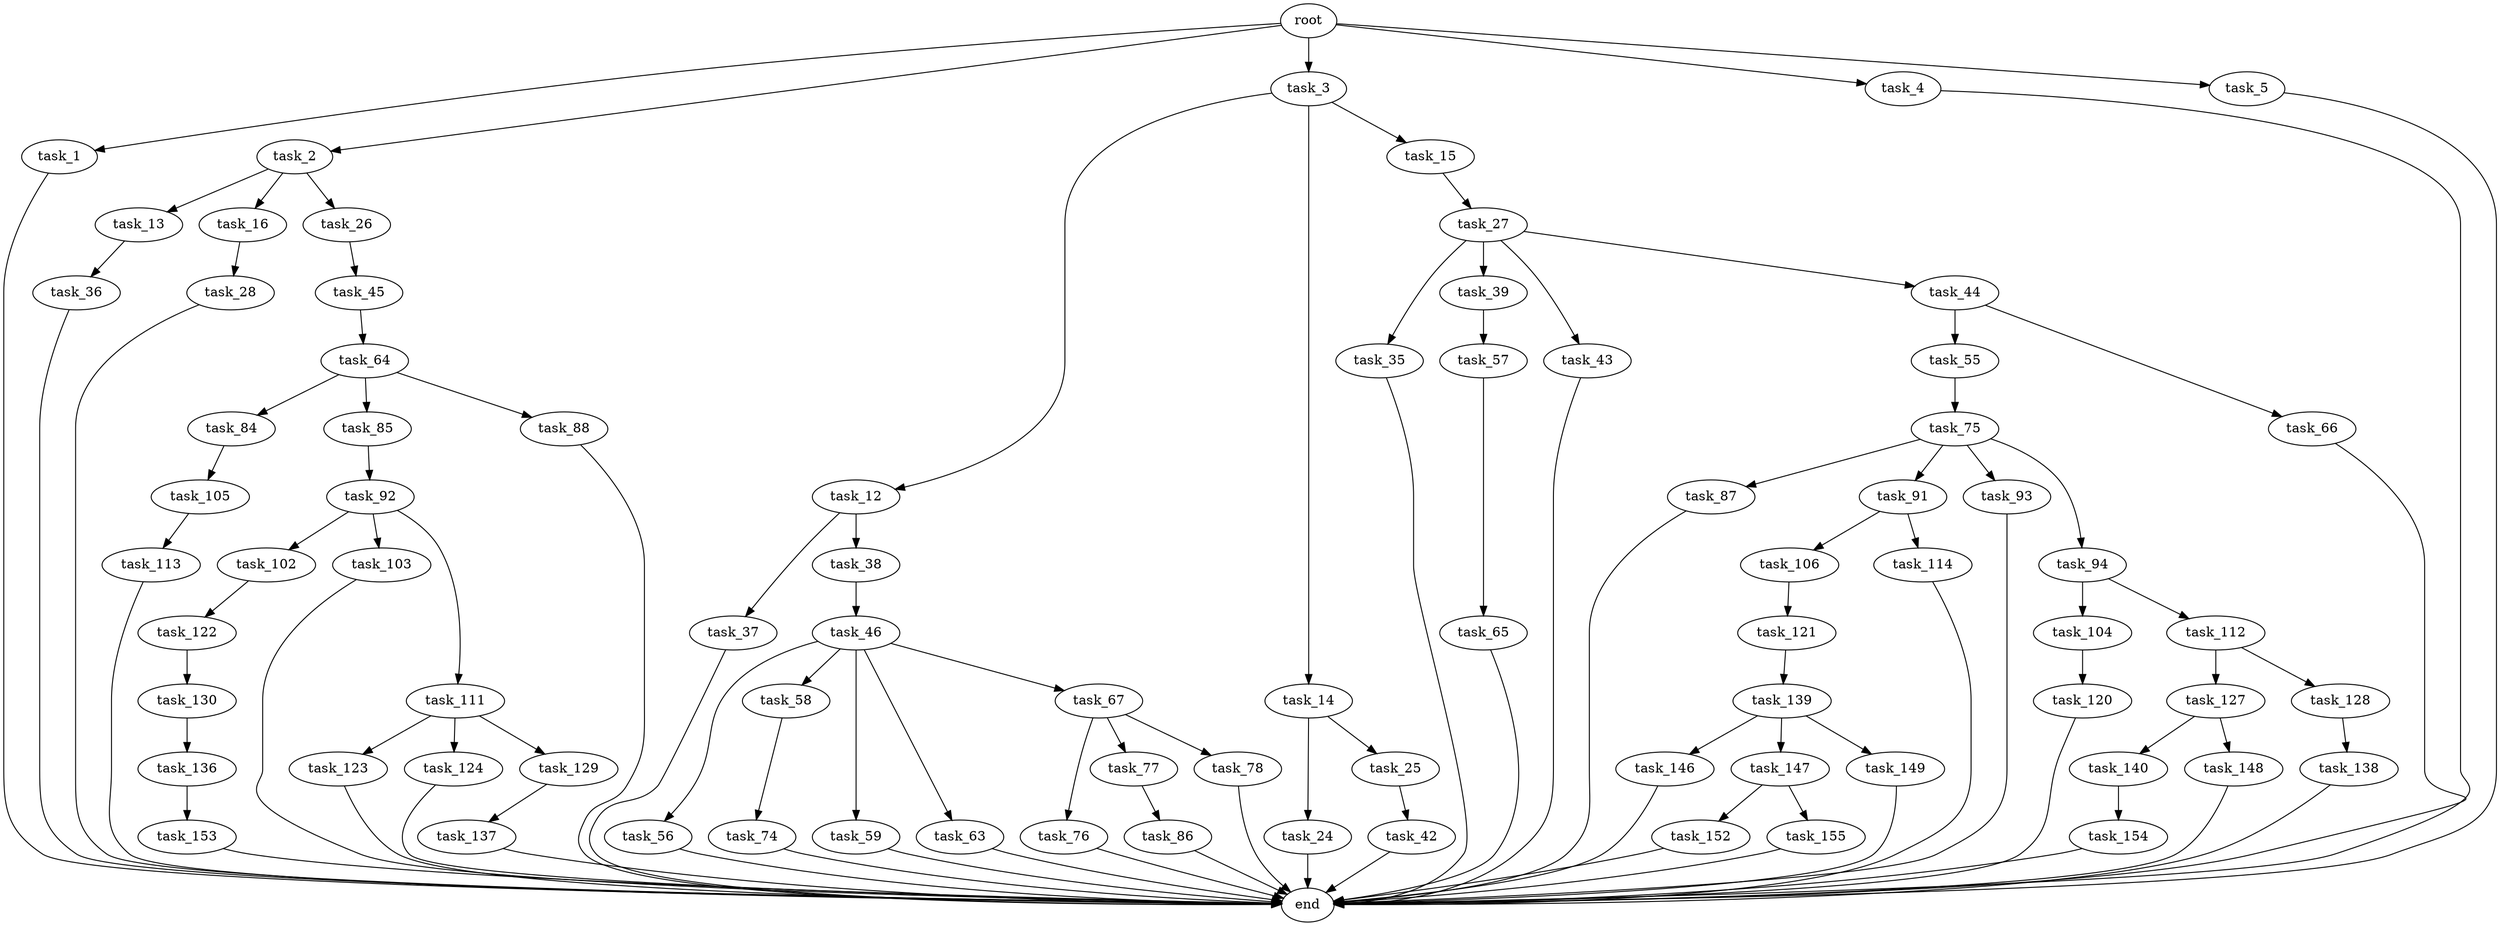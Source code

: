 digraph G {
  root [size="0.000000"];
  task_1 [size="4265444890.000000"];
  task_2 [size="549755813888.000000"];
  task_3 [size="41768927610.000000"];
  task_4 [size="151390307166.000000"];
  task_5 [size="231928233984.000000"];
  task_12 [size="8589934592.000000"];
  task_13 [size="4121093290.000000"];
  task_14 [size="1073741824000.000000"];
  task_15 [size="311396830117.000000"];
  task_16 [size="782757789696.000000"];
  task_24 [size="134217728000.000000"];
  task_25 [size="782757789696.000000"];
  task_26 [size="231928233984.000000"];
  task_27 [size="28991029248.000000"];
  task_28 [size="231928233984.000000"];
  task_35 [size="919971835.000000"];
  task_36 [size="1073741824000.000000"];
  task_37 [size="16999226476.000000"];
  task_38 [size="1612858064.000000"];
  task_39 [size="10822901442.000000"];
  task_42 [size="9705751810.000000"];
  task_43 [size="44535762723.000000"];
  task_44 [size="17115113533.000000"];
  task_45 [size="28991029248.000000"];
  task_46 [size="582926800172.000000"];
  task_55 [size="780891641821.000000"];
  task_56 [size="5069232077.000000"];
  task_57 [size="68719476736.000000"];
  task_58 [size="782757789696.000000"];
  task_59 [size="16680084158.000000"];
  task_63 [size="28049872507.000000"];
  task_64 [size="12234482794.000000"];
  task_65 [size="21973424779.000000"];
  task_66 [size="28991029248.000000"];
  task_67 [size="368293445632.000000"];
  task_74 [size="133793396340.000000"];
  task_75 [size="8589934592.000000"];
  task_76 [size="549755813888.000000"];
  task_77 [size="243537181181.000000"];
  task_78 [size="7326894964.000000"];
  task_84 [size="291371020726.000000"];
  task_85 [size="3855200616.000000"];
  task_86 [size="68719476736.000000"];
  task_87 [size="1073741824000.000000"];
  task_88 [size="368293445632.000000"];
  task_91 [size="231928233984.000000"];
  task_92 [size="28298409951.000000"];
  task_93 [size="40124248414.000000"];
  task_94 [size="549755813888.000000"];
  task_102 [size="549755813888.000000"];
  task_103 [size="5631276011.000000"];
  task_104 [size="22563286897.000000"];
  task_105 [size="3348044300.000000"];
  task_106 [size="6820554439.000000"];
  task_111 [size="6751741885.000000"];
  task_112 [size="231928233984.000000"];
  task_113 [size="68719476736.000000"];
  task_114 [size="28991029248.000000"];
  task_120 [size="549755813888.000000"];
  task_121 [size="17079366670.000000"];
  task_122 [size="6259994744.000000"];
  task_123 [size="1327060449.000000"];
  task_124 [size="1073741824000.000000"];
  task_127 [size="20177773349.000000"];
  task_128 [size="427656134542.000000"];
  task_129 [size="368293445632.000000"];
  task_130 [size="224964956693.000000"];
  task_136 [size="68719476736.000000"];
  task_137 [size="8589934592.000000"];
  task_138 [size="466704961.000000"];
  task_139 [size="24022537531.000000"];
  task_140 [size="622777995326.000000"];
  task_146 [size="42486382133.000000"];
  task_147 [size="68719476736.000000"];
  task_148 [size="6931500592.000000"];
  task_149 [size="368293445632.000000"];
  task_152 [size="134407651541.000000"];
  task_153 [size="19457102571.000000"];
  task_154 [size="28991029248.000000"];
  task_155 [size="19346729764.000000"];
  end [size="0.000000"];

  root -> task_1 [size="1.000000"];
  root -> task_2 [size="1.000000"];
  root -> task_3 [size="1.000000"];
  root -> task_4 [size="1.000000"];
  root -> task_5 [size="1.000000"];
  task_1 -> end [size="1.000000"];
  task_2 -> task_13 [size="536870912.000000"];
  task_2 -> task_16 [size="536870912.000000"];
  task_2 -> task_26 [size="536870912.000000"];
  task_3 -> task_12 [size="679477248.000000"];
  task_3 -> task_14 [size="679477248.000000"];
  task_3 -> task_15 [size="679477248.000000"];
  task_4 -> end [size="1.000000"];
  task_5 -> end [size="1.000000"];
  task_12 -> task_37 [size="33554432.000000"];
  task_12 -> task_38 [size="33554432.000000"];
  task_13 -> task_36 [size="411041792.000000"];
  task_14 -> task_24 [size="838860800.000000"];
  task_14 -> task_25 [size="838860800.000000"];
  task_15 -> task_27 [size="209715200.000000"];
  task_16 -> task_28 [size="679477248.000000"];
  task_24 -> end [size="1.000000"];
  task_25 -> task_42 [size="679477248.000000"];
  task_26 -> task_45 [size="301989888.000000"];
  task_27 -> task_35 [size="75497472.000000"];
  task_27 -> task_39 [size="75497472.000000"];
  task_27 -> task_43 [size="75497472.000000"];
  task_27 -> task_44 [size="75497472.000000"];
  task_28 -> end [size="1.000000"];
  task_35 -> end [size="1.000000"];
  task_36 -> end [size="1.000000"];
  task_37 -> end [size="1.000000"];
  task_38 -> task_46 [size="33554432.000000"];
  task_39 -> task_57 [size="33554432.000000"];
  task_42 -> end [size="1.000000"];
  task_43 -> end [size="1.000000"];
  task_44 -> task_55 [size="411041792.000000"];
  task_44 -> task_66 [size="411041792.000000"];
  task_45 -> task_64 [size="75497472.000000"];
  task_46 -> task_56 [size="411041792.000000"];
  task_46 -> task_58 [size="411041792.000000"];
  task_46 -> task_59 [size="411041792.000000"];
  task_46 -> task_63 [size="411041792.000000"];
  task_46 -> task_67 [size="411041792.000000"];
  task_55 -> task_75 [size="679477248.000000"];
  task_56 -> end [size="1.000000"];
  task_57 -> task_65 [size="134217728.000000"];
  task_58 -> task_74 [size="679477248.000000"];
  task_59 -> end [size="1.000000"];
  task_63 -> end [size="1.000000"];
  task_64 -> task_84 [size="209715200.000000"];
  task_64 -> task_85 [size="209715200.000000"];
  task_64 -> task_88 [size="209715200.000000"];
  task_65 -> end [size="1.000000"];
  task_66 -> end [size="1.000000"];
  task_67 -> task_76 [size="411041792.000000"];
  task_67 -> task_77 [size="411041792.000000"];
  task_67 -> task_78 [size="411041792.000000"];
  task_74 -> end [size="1.000000"];
  task_75 -> task_87 [size="33554432.000000"];
  task_75 -> task_91 [size="33554432.000000"];
  task_75 -> task_93 [size="33554432.000000"];
  task_75 -> task_94 [size="33554432.000000"];
  task_76 -> end [size="1.000000"];
  task_77 -> task_86 [size="209715200.000000"];
  task_78 -> end [size="1.000000"];
  task_84 -> task_105 [size="209715200.000000"];
  task_85 -> task_92 [size="209715200.000000"];
  task_86 -> end [size="1.000000"];
  task_87 -> end [size="1.000000"];
  task_88 -> end [size="1.000000"];
  task_91 -> task_106 [size="301989888.000000"];
  task_91 -> task_114 [size="301989888.000000"];
  task_92 -> task_102 [size="33554432.000000"];
  task_92 -> task_103 [size="33554432.000000"];
  task_92 -> task_111 [size="33554432.000000"];
  task_93 -> end [size="1.000000"];
  task_94 -> task_104 [size="536870912.000000"];
  task_94 -> task_112 [size="536870912.000000"];
  task_102 -> task_122 [size="536870912.000000"];
  task_103 -> end [size="1.000000"];
  task_104 -> task_120 [size="411041792.000000"];
  task_105 -> task_113 [size="75497472.000000"];
  task_106 -> task_121 [size="209715200.000000"];
  task_111 -> task_123 [size="536870912.000000"];
  task_111 -> task_124 [size="536870912.000000"];
  task_111 -> task_129 [size="536870912.000000"];
  task_112 -> task_127 [size="301989888.000000"];
  task_112 -> task_128 [size="301989888.000000"];
  task_113 -> end [size="1.000000"];
  task_114 -> end [size="1.000000"];
  task_120 -> end [size="1.000000"];
  task_121 -> task_139 [size="679477248.000000"];
  task_122 -> task_130 [size="301989888.000000"];
  task_123 -> end [size="1.000000"];
  task_124 -> end [size="1.000000"];
  task_127 -> task_140 [size="838860800.000000"];
  task_127 -> task_148 [size="838860800.000000"];
  task_128 -> task_138 [size="679477248.000000"];
  task_129 -> task_137 [size="411041792.000000"];
  task_130 -> task_136 [size="838860800.000000"];
  task_136 -> task_153 [size="134217728.000000"];
  task_137 -> end [size="1.000000"];
  task_138 -> end [size="1.000000"];
  task_139 -> task_146 [size="33554432.000000"];
  task_139 -> task_147 [size="33554432.000000"];
  task_139 -> task_149 [size="33554432.000000"];
  task_140 -> task_154 [size="536870912.000000"];
  task_146 -> end [size="1.000000"];
  task_147 -> task_152 [size="134217728.000000"];
  task_147 -> task_155 [size="134217728.000000"];
  task_148 -> end [size="1.000000"];
  task_149 -> end [size="1.000000"];
  task_152 -> end [size="1.000000"];
  task_153 -> end [size="1.000000"];
  task_154 -> end [size="1.000000"];
  task_155 -> end [size="1.000000"];
}
